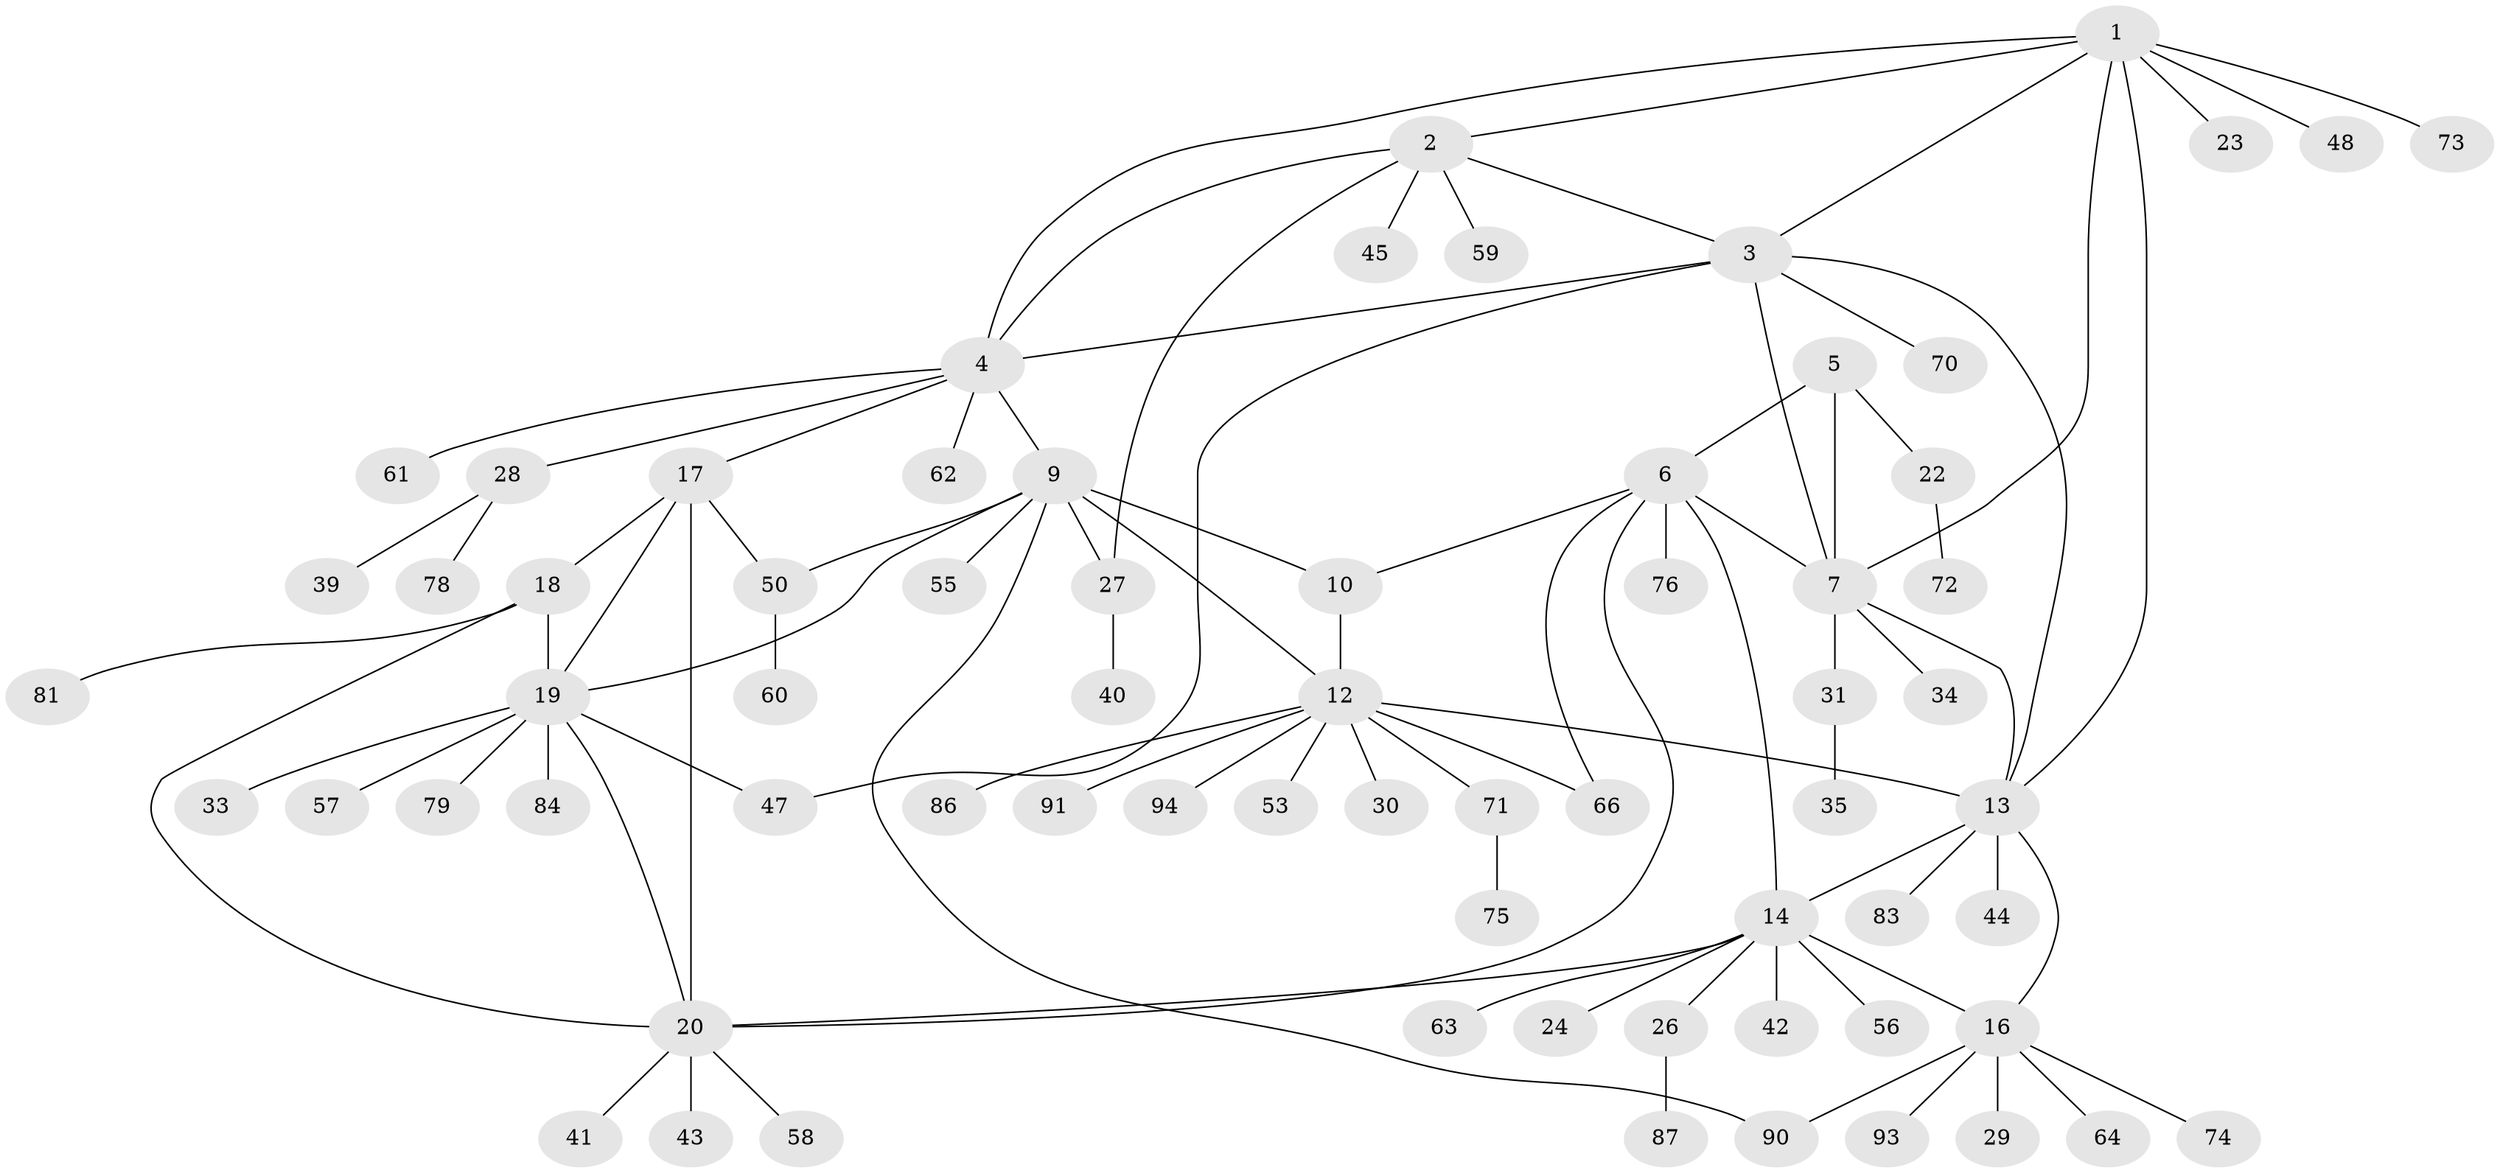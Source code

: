 // Generated by graph-tools (version 1.1) at 2025/52/02/27/25 19:52:20]
// undirected, 69 vertices, 91 edges
graph export_dot {
graph [start="1"]
  node [color=gray90,style=filled];
  1 [super="+80"];
  2 [super="+65"];
  3 [super="+38"];
  4 [super="+85"];
  5 [super="+54"];
  6 [super="+8"];
  7 [super="+25"];
  9 [super="+21"];
  10 [super="+11"];
  12 [super="+32"];
  13 [super="+82"];
  14 [super="+15"];
  16 [super="+36"];
  17 [super="+92"];
  18 [super="+67"];
  19 [super="+37"];
  20 [super="+51"];
  22 [super="+52"];
  23;
  24;
  26 [super="+77"];
  27 [super="+89"];
  28 [super="+69"];
  29;
  30;
  31;
  33 [super="+49"];
  34;
  35 [super="+46"];
  39;
  40;
  41;
  42;
  43;
  44;
  45;
  47;
  48;
  50 [super="+68"];
  53;
  55;
  56;
  57;
  58;
  59;
  60;
  61;
  62;
  63;
  64;
  66;
  70;
  71 [super="+88"];
  72;
  73;
  74;
  75;
  76;
  78;
  79;
  81;
  83;
  84;
  86;
  87;
  90;
  91;
  93;
  94;
  1 -- 2;
  1 -- 3;
  1 -- 4;
  1 -- 13;
  1 -- 23;
  1 -- 48;
  1 -- 73;
  1 -- 7;
  2 -- 3;
  2 -- 4;
  2 -- 27;
  2 -- 45;
  2 -- 59;
  3 -- 4;
  3 -- 7;
  3 -- 47;
  3 -- 70;
  3 -- 13;
  4 -- 9;
  4 -- 17;
  4 -- 28;
  4 -- 61;
  4 -- 62;
  5 -- 6 [weight=2];
  5 -- 7;
  5 -- 22;
  6 -- 7 [weight=2];
  6 -- 20;
  6 -- 76;
  6 -- 14;
  6 -- 66;
  6 -- 10;
  7 -- 31;
  7 -- 34;
  7 -- 13;
  9 -- 10 [weight=2];
  9 -- 12;
  9 -- 19;
  9 -- 27 [weight=2];
  9 -- 55;
  9 -- 90;
  9 -- 50;
  10 -- 12 [weight=2];
  12 -- 13;
  12 -- 30;
  12 -- 53;
  12 -- 66;
  12 -- 86;
  12 -- 91;
  12 -- 94;
  12 -- 71;
  13 -- 14 [weight=2];
  13 -- 16;
  13 -- 44;
  13 -- 83;
  14 -- 16 [weight=2];
  14 -- 20;
  14 -- 56;
  14 -- 42;
  14 -- 24;
  14 -- 26;
  14 -- 63;
  16 -- 29;
  16 -- 74;
  16 -- 90;
  16 -- 93;
  16 -- 64;
  17 -- 18;
  17 -- 19;
  17 -- 20;
  17 -- 50;
  18 -- 19;
  18 -- 20;
  18 -- 81;
  19 -- 20;
  19 -- 33;
  19 -- 47;
  19 -- 57;
  19 -- 79;
  19 -- 84;
  20 -- 41;
  20 -- 43;
  20 -- 58;
  22 -- 72;
  26 -- 87;
  27 -- 40;
  28 -- 39;
  28 -- 78;
  31 -- 35;
  50 -- 60;
  71 -- 75;
}
